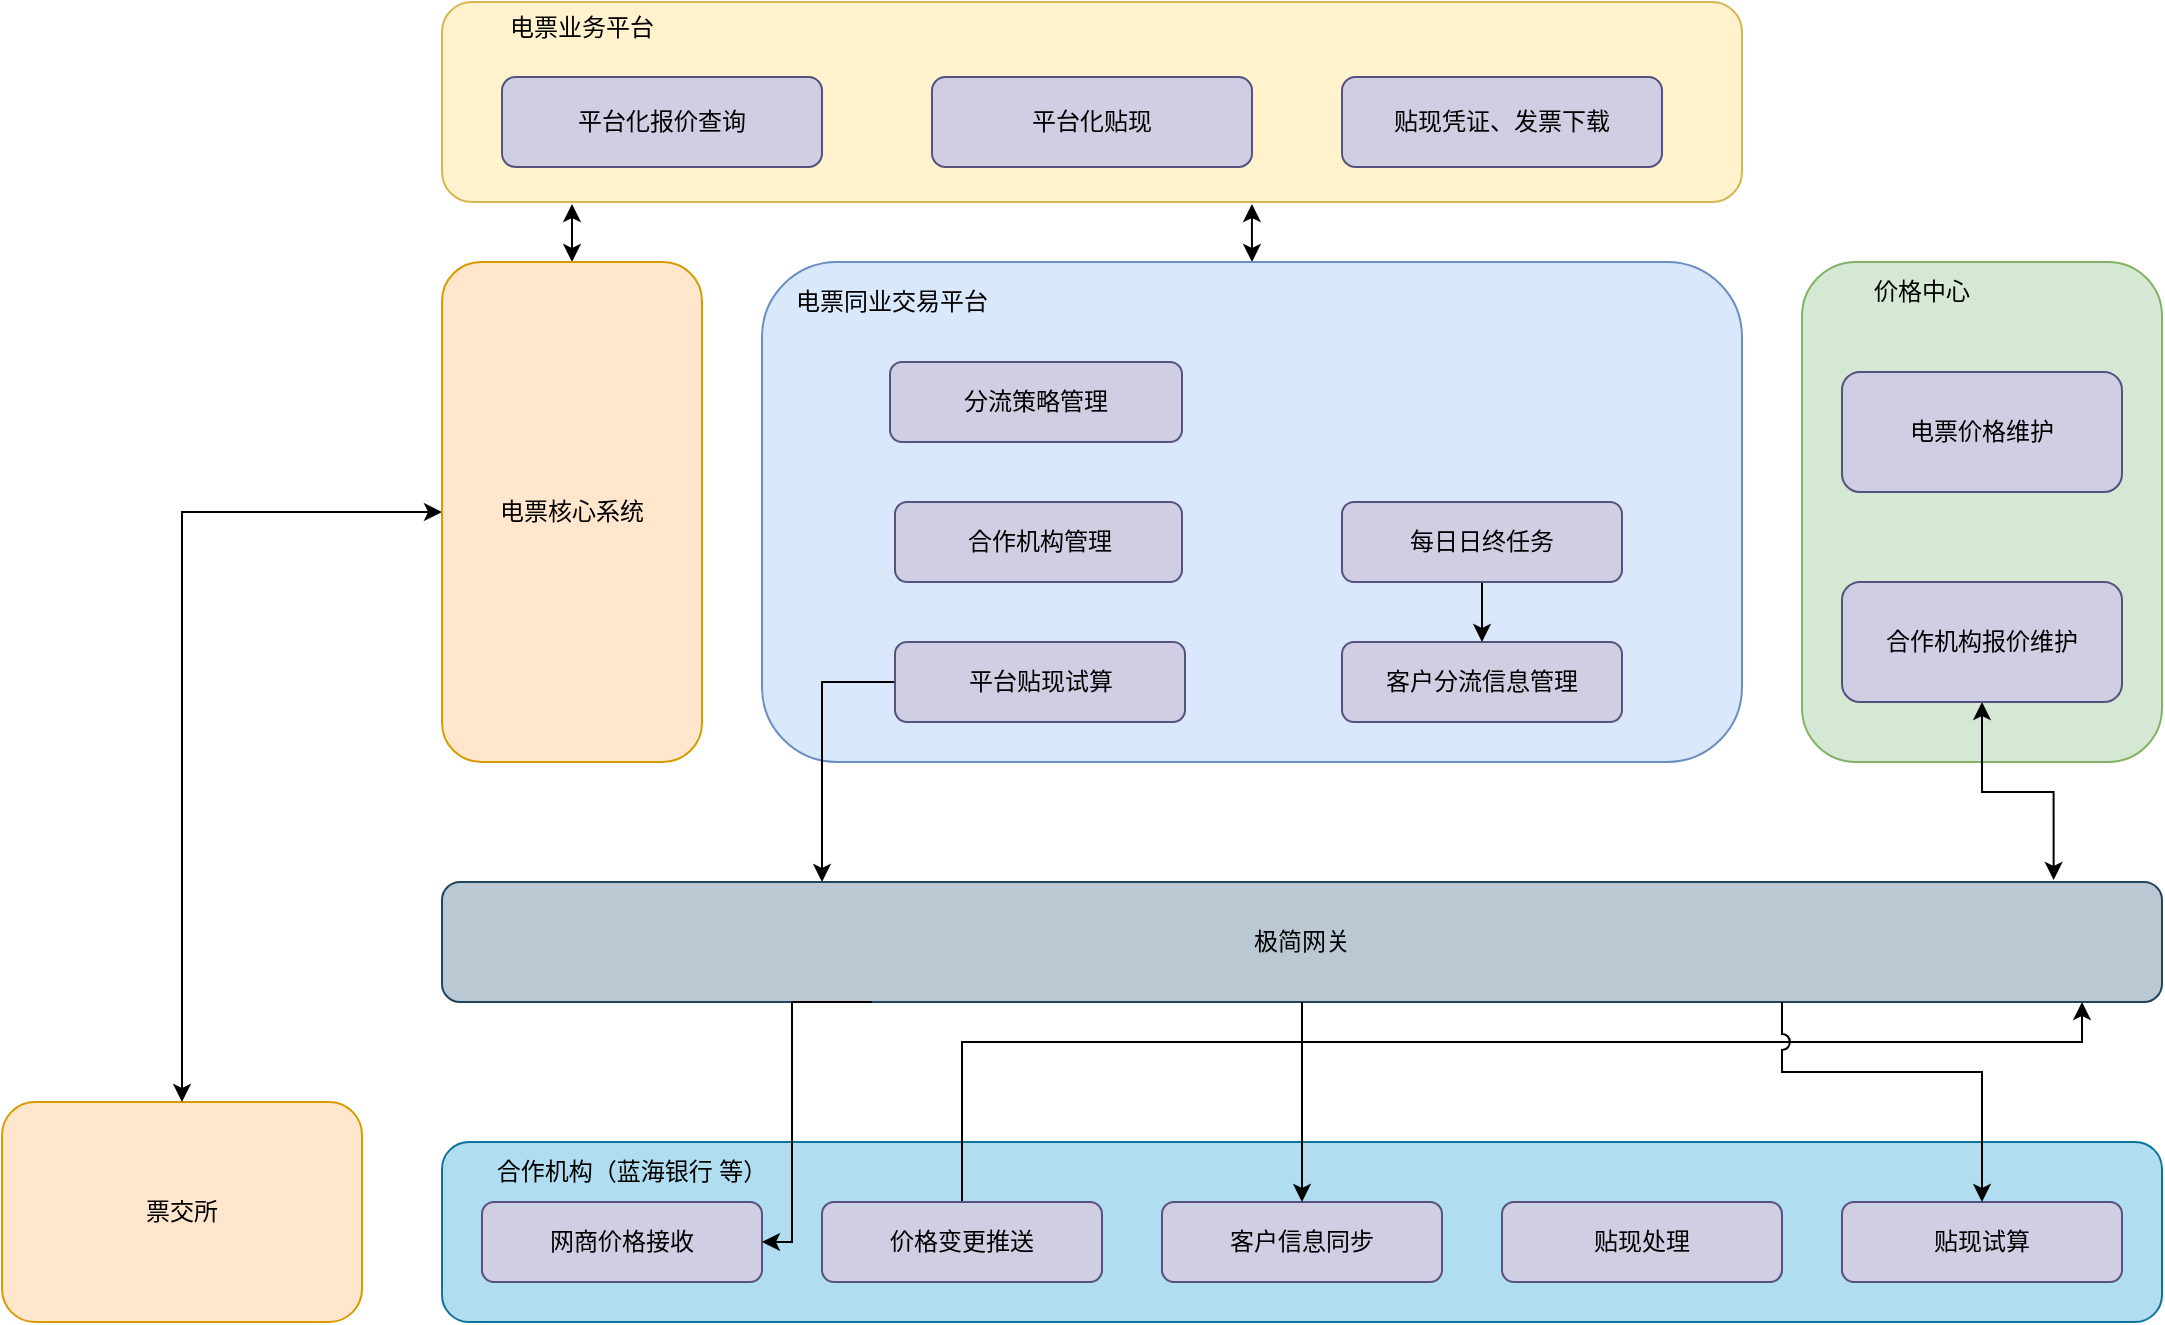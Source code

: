 <mxfile version="15.2.9" type="github">
  <diagram id="JNFQF2zDmBJSuzSLmIvQ" name="第 1 页">
    <mxGraphModel dx="2125" dy="866" grid="0" gridSize="10" guides="1" tooltips="1" connect="1" arrows="1" fold="1" page="1" pageScale="1" pageWidth="827" pageHeight="1169" background="none" math="0" shadow="0">
      <root>
        <mxCell id="0" />
        <mxCell id="1" parent="0" />
        <mxCell id="r181ZMQSl69mX4do0vOS-48" value="" style="edgeStyle=orthogonalEdgeStyle;rounded=0;jumpStyle=arc;jumpSize=8;orthogonalLoop=1;jettySize=auto;html=1;startArrow=classic;startFill=1;endArrow=classic;endFill=1;strokeColor=#000000;entryX=0.5;entryY=0;entryDx=0;entryDy=0;exitX=0.623;exitY=1.01;exitDx=0;exitDy=0;exitPerimeter=0;" parent="1" source="r181ZMQSl69mX4do0vOS-1" target="r181ZMQSl69mX4do0vOS-5" edge="1">
          <mxGeometry relative="1" as="geometry" />
        </mxCell>
        <mxCell id="r181ZMQSl69mX4do0vOS-1" value="" style="rounded=1;whiteSpace=wrap;html=1;fillColor=#fff2cc;strokeColor=#d6b656;" parent="1" vertex="1">
          <mxGeometry x="120" y="400" width="650" height="100" as="geometry" />
        </mxCell>
        <mxCell id="r181ZMQSl69mX4do0vOS-2" value="电票业务平台" style="text;html=1;strokeColor=none;fillColor=none;align=center;verticalAlign=middle;whiteSpace=wrap;rounded=0;" parent="1" vertex="1">
          <mxGeometry x="150" y="407.5" width="80" height="10" as="geometry" />
        </mxCell>
        <mxCell id="r181ZMQSl69mX4do0vOS-3" value="平台化报价查询" style="rounded=1;whiteSpace=wrap;html=1;fillColor=#d0cee2;strokeColor=#56517e;" parent="1" vertex="1">
          <mxGeometry x="150" y="437.5" width="160" height="45" as="geometry" />
        </mxCell>
        <mxCell id="r181ZMQSl69mX4do0vOS-4" value="平台化贴现" style="rounded=1;whiteSpace=wrap;html=1;fillColor=#d0cee2;strokeColor=#56517e;" parent="1" vertex="1">
          <mxGeometry x="365" y="437.5" width="160" height="45" as="geometry" />
        </mxCell>
        <mxCell id="r181ZMQSl69mX4do0vOS-5" value="" style="rounded=1;whiteSpace=wrap;html=1;fillColor=#dae8fc;strokeColor=#6c8ebf;" parent="1" vertex="1">
          <mxGeometry x="280" y="530" width="490" height="250" as="geometry" />
        </mxCell>
        <mxCell id="r181ZMQSl69mX4do0vOS-6" value="" style="rounded=1;whiteSpace=wrap;html=1;fillColor=#d5e8d4;strokeColor=#82b366;" parent="1" vertex="1">
          <mxGeometry x="800" y="530" width="180" height="250" as="geometry" />
        </mxCell>
        <mxCell id="r181ZMQSl69mX4do0vOS-7" value="合作机构管理" style="rounded=1;whiteSpace=wrap;html=1;fillColor=#d0cee2;strokeColor=#56517e;" parent="1" vertex="1">
          <mxGeometry x="346.5" y="650" width="143.5" height="40" as="geometry" />
        </mxCell>
        <mxCell id="r181ZMQSl69mX4do0vOS-8" value="客户分流信息管理" style="rounded=1;whiteSpace=wrap;html=1;fillColor=#d0cee2;strokeColor=#56517e;" parent="1" vertex="1">
          <mxGeometry x="570" y="720" width="140" height="40" as="geometry" />
        </mxCell>
        <mxCell id="r181ZMQSl69mX4do0vOS-9" value="贴现凭证、发票下载" style="rounded=1;whiteSpace=wrap;html=1;fillColor=#d0cee2;strokeColor=#56517e;" parent="1" vertex="1">
          <mxGeometry x="570" y="437.5" width="160" height="45" as="geometry" />
        </mxCell>
        <mxCell id="r181ZMQSl69mX4do0vOS-11" value="" style="edgeStyle=orthogonalEdgeStyle;rounded=0;orthogonalLoop=1;jettySize=auto;html=1;" parent="1" source="r181ZMQSl69mX4do0vOS-10" target="r181ZMQSl69mX4do0vOS-8" edge="1">
          <mxGeometry relative="1" as="geometry" />
        </mxCell>
        <mxCell id="r181ZMQSl69mX4do0vOS-10" value="每日日终任务" style="rounded=1;whiteSpace=wrap;html=1;fillColor=#d0cee2;strokeColor=#56517e;" parent="1" vertex="1">
          <mxGeometry x="570" y="650" width="140" height="40" as="geometry" />
        </mxCell>
        <mxCell id="r181ZMQSl69mX4do0vOS-33" style="edgeStyle=orthogonalEdgeStyle;rounded=0;orthogonalLoop=1;jettySize=auto;html=1;exitX=0.937;exitY=-0.017;exitDx=0;exitDy=0;entryX=0.5;entryY=1;entryDx=0;entryDy=0;exitPerimeter=0;startArrow=classic;startFill=1;" parent="1" source="r181ZMQSl69mX4do0vOS-13" target="r181ZMQSl69mX4do0vOS-20" edge="1">
          <mxGeometry relative="1" as="geometry" />
        </mxCell>
        <mxCell id="r181ZMQSl69mX4do0vOS-13" value="极简网关" style="rounded=1;whiteSpace=wrap;html=1;fillColor=#bac8d3;strokeColor=#23445d;" parent="1" vertex="1">
          <mxGeometry x="120" y="840" width="860" height="60" as="geometry" />
        </mxCell>
        <mxCell id="r181ZMQSl69mX4do0vOS-14" value="" style="rounded=1;whiteSpace=wrap;html=1;fillColor=#b1ddf0;strokeColor=#10739e;" parent="1" vertex="1">
          <mxGeometry x="120" y="970" width="860" height="90" as="geometry" />
        </mxCell>
        <mxCell id="r181ZMQSl69mX4do0vOS-17" value="价格中心" style="text;html=1;strokeColor=none;fillColor=none;align=center;verticalAlign=middle;whiteSpace=wrap;rounded=0;" parent="1" vertex="1">
          <mxGeometry x="820" y="540" width="80" height="10" as="geometry" />
        </mxCell>
        <mxCell id="r181ZMQSl69mX4do0vOS-42" style="edgeStyle=orthogonalEdgeStyle;rounded=0;jumpStyle=arc;jumpSize=8;orthogonalLoop=1;jettySize=auto;html=1;startArrow=none;startFill=0;endArrow=classic;endFill=1;strokeColor=#000000;exitX=0;exitY=0.5;exitDx=0;exitDy=0;" parent="1" source="r181ZMQSl69mX4do0vOS-18" edge="1">
          <mxGeometry relative="1" as="geometry">
            <mxPoint x="310" y="840" as="targetPoint" />
            <Array as="points">
              <mxPoint x="310" y="740" />
            </Array>
          </mxGeometry>
        </mxCell>
        <mxCell id="r181ZMQSl69mX4do0vOS-18" value="平台贴现试算" style="rounded=1;whiteSpace=wrap;html=1;fillColor=#d0cee2;strokeColor=#56517e;" parent="1" vertex="1">
          <mxGeometry x="346.5" y="720" width="145" height="40" as="geometry" />
        </mxCell>
        <mxCell id="r181ZMQSl69mX4do0vOS-19" value="电票价格维护" style="rounded=1;whiteSpace=wrap;html=1;fillColor=#d0cee2;strokeColor=#56517e;" parent="1" vertex="1">
          <mxGeometry x="820" y="585" width="140" height="60" as="geometry" />
        </mxCell>
        <mxCell id="r181ZMQSl69mX4do0vOS-20" value="合作机构报价维护" style="rounded=1;whiteSpace=wrap;html=1;fillColor=#d0cee2;strokeColor=#56517e;" parent="1" vertex="1">
          <mxGeometry x="820" y="690" width="140" height="60" as="geometry" />
        </mxCell>
        <mxCell id="r181ZMQSl69mX4do0vOS-22" value="合作机构（蓝海银行 等）" style="text;html=1;strokeColor=none;fillColor=none;align=center;verticalAlign=middle;whiteSpace=wrap;rounded=0;" parent="1" vertex="1">
          <mxGeometry x="140" y="980" width="150" height="10" as="geometry" />
        </mxCell>
        <mxCell id="r181ZMQSl69mX4do0vOS-23" value="网商价格接收" style="rounded=1;whiteSpace=wrap;html=1;fillColor=#d0cee2;strokeColor=#56517e;" parent="1" vertex="1">
          <mxGeometry x="140" y="1000" width="140" height="40" as="geometry" />
        </mxCell>
        <mxCell id="r181ZMQSl69mX4do0vOS-29" style="edgeStyle=orthogonalEdgeStyle;rounded=0;orthogonalLoop=1;jettySize=auto;html=1;" parent="1" source="r181ZMQSl69mX4do0vOS-24" target="r181ZMQSl69mX4do0vOS-13" edge="1">
          <mxGeometry relative="1" as="geometry">
            <Array as="points">
              <mxPoint x="380" y="920" />
              <mxPoint x="940" y="920" />
            </Array>
          </mxGeometry>
        </mxCell>
        <mxCell id="r181ZMQSl69mX4do0vOS-24" value="价格变更推送" style="rounded=1;whiteSpace=wrap;html=1;fillColor=#d0cee2;strokeColor=#56517e;" parent="1" vertex="1">
          <mxGeometry x="310" y="1000" width="140" height="40" as="geometry" />
        </mxCell>
        <mxCell id="r181ZMQSl69mX4do0vOS-25" value="客户信息同步" style="rounded=1;whiteSpace=wrap;html=1;fillColor=#d0cee2;strokeColor=#56517e;" parent="1" vertex="1">
          <mxGeometry x="480" y="1000" width="140" height="40" as="geometry" />
        </mxCell>
        <mxCell id="r181ZMQSl69mX4do0vOS-26" value="贴现处理" style="rounded=1;whiteSpace=wrap;html=1;fillColor=#d0cee2;strokeColor=#56517e;" parent="1" vertex="1">
          <mxGeometry x="650" y="1000" width="140" height="40" as="geometry" />
        </mxCell>
        <mxCell id="r181ZMQSl69mX4do0vOS-27" value="贴现试算" style="rounded=1;whiteSpace=wrap;html=1;fillColor=#d0cee2;strokeColor=#56517e;" parent="1" vertex="1">
          <mxGeometry x="820" y="1000" width="140" height="40" as="geometry" />
        </mxCell>
        <mxCell id="r181ZMQSl69mX4do0vOS-31" style="edgeStyle=orthogonalEdgeStyle;rounded=0;orthogonalLoop=1;jettySize=auto;html=1;entryX=0.5;entryY=0;entryDx=0;entryDy=0;exitX=0.5;exitY=1;exitDx=0;exitDy=0;" parent="1" source="r181ZMQSl69mX4do0vOS-13" target="r181ZMQSl69mX4do0vOS-25" edge="1">
          <mxGeometry relative="1" as="geometry">
            <mxPoint x="584" y="900" as="sourcePoint" />
            <mxPoint x="584" y="1000" as="targetPoint" />
            <Array as="points">
              <mxPoint x="550" y="950" />
              <mxPoint x="550" y="950" />
            </Array>
          </mxGeometry>
        </mxCell>
        <mxCell id="r181ZMQSl69mX4do0vOS-32" value="票交所" style="rounded=1;whiteSpace=wrap;html=1;fillColor=#ffe6cc;strokeColor=#d79b00;" parent="1" vertex="1">
          <mxGeometry x="-100" y="950" width="180" height="110" as="geometry" />
        </mxCell>
        <mxCell id="r181ZMQSl69mX4do0vOS-38" style="edgeStyle=orthogonalEdgeStyle;rounded=0;jumpStyle=arc;jumpSize=8;orthogonalLoop=1;jettySize=auto;html=1;entryX=0.5;entryY=0;entryDx=0;entryDy=0;startArrow=classic;startFill=1;endArrow=classic;endFill=1;strokeColor=#000000;" parent="1" source="r181ZMQSl69mX4do0vOS-35" target="r181ZMQSl69mX4do0vOS-32" edge="1">
          <mxGeometry relative="1" as="geometry" />
        </mxCell>
        <mxCell id="r181ZMQSl69mX4do0vOS-45" value="" style="edgeStyle=orthogonalEdgeStyle;rounded=0;jumpStyle=arc;jumpSize=8;orthogonalLoop=1;jettySize=auto;html=1;startArrow=classic;startFill=1;endArrow=classic;endFill=1;strokeColor=#000000;" parent="1" source="r181ZMQSl69mX4do0vOS-35" edge="1">
          <mxGeometry relative="1" as="geometry">
            <mxPoint x="185" y="501" as="targetPoint" />
          </mxGeometry>
        </mxCell>
        <mxCell id="r181ZMQSl69mX4do0vOS-35" value="电票核心系统" style="rounded=1;whiteSpace=wrap;html=1;fillColor=#ffe6cc;strokeColor=#d79b00;" parent="1" vertex="1">
          <mxGeometry x="120" y="530" width="130" height="250" as="geometry" />
        </mxCell>
        <mxCell id="r181ZMQSl69mX4do0vOS-41" value="电票同业交易平台" style="text;html=1;strokeColor=none;fillColor=none;align=center;verticalAlign=middle;whiteSpace=wrap;rounded=0;" parent="1" vertex="1">
          <mxGeometry x="290" y="540" width="110" height="20" as="geometry" />
        </mxCell>
        <mxCell id="r181ZMQSl69mX4do0vOS-47" value="分流策略管理" style="rounded=1;whiteSpace=wrap;html=1;fillColor=#d0cee2;strokeColor=#56517e;" parent="1" vertex="1">
          <mxGeometry x="344" y="580" width="146" height="40" as="geometry" />
        </mxCell>
        <mxCell id="r181ZMQSl69mX4do0vOS-43" style="edgeStyle=orthogonalEdgeStyle;rounded=0;jumpStyle=arc;jumpSize=8;orthogonalLoop=1;jettySize=auto;html=1;entryX=0.5;entryY=0;entryDx=0;entryDy=0;startArrow=none;startFill=0;endArrow=classic;endFill=1;strokeColor=#000000;" parent="1" source="r181ZMQSl69mX4do0vOS-13" target="r181ZMQSl69mX4do0vOS-27" edge="1">
          <mxGeometry relative="1" as="geometry">
            <Array as="points">
              <mxPoint x="790" y="935" />
              <mxPoint x="890" y="935" />
            </Array>
          </mxGeometry>
        </mxCell>
        <mxCell id="r181ZMQSl69mX4do0vOS-46" style="edgeStyle=orthogonalEdgeStyle;rounded=0;jumpStyle=arc;jumpSize=8;orthogonalLoop=1;jettySize=auto;html=1;startArrow=none;startFill=0;endArrow=classic;endFill=1;strokeColor=#000000;exitX=0.25;exitY=1;exitDx=0;exitDy=0;entryX=1;entryY=0.5;entryDx=0;entryDy=0;" parent="1" source="r181ZMQSl69mX4do0vOS-13" target="r181ZMQSl69mX4do0vOS-23" edge="1">
          <mxGeometry relative="1" as="geometry">
            <Array as="points">
              <mxPoint x="295" y="900" />
              <mxPoint x="295" y="1020" />
            </Array>
          </mxGeometry>
        </mxCell>
      </root>
    </mxGraphModel>
  </diagram>
</mxfile>

